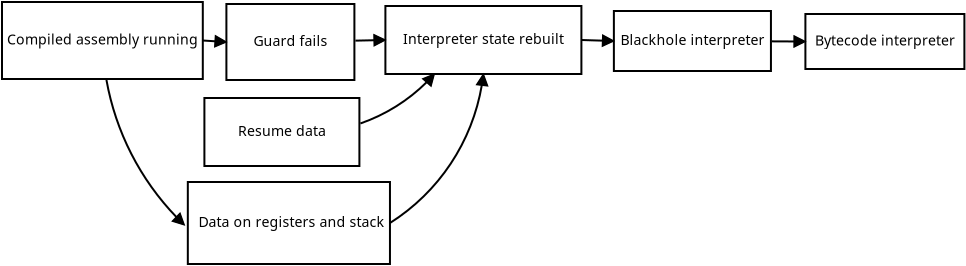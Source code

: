<?xml version="1.0" encoding="UTF-8"?>
<dia:diagram xmlns:dia="http://www.lysator.liu.se/~alla/dia/">
  <dia:layer name="Background" visible="true" active="true">
    <dia:group>
      <dia:object type="Standard - Box" version="0" id="O0">
        <dia:attribute name="obj_pos">
          <dia:point val="10.521,22.5"/>
        </dia:attribute>
        <dia:attribute name="obj_bb">
          <dia:rectangle val="10.521,22.5;20.629,26.6"/>
        </dia:attribute>
        <dia:attribute name="elem_corner">
          <dia:point val="10.521,22.5"/>
        </dia:attribute>
        <dia:attribute name="elem_width">
          <dia:real val="10.107"/>
        </dia:attribute>
        <dia:attribute name="elem_height">
          <dia:real val="4.1"/>
        </dia:attribute>
        <dia:attribute name="border_width">
          <dia:real val="0"/>
        </dia:attribute>
        <dia:attribute name="border_color">
          <dia:color val="#ffffff"/>
        </dia:attribute>
        <dia:attribute name="show_background">
          <dia:boolean val="true"/>
        </dia:attribute>
      </dia:object>
      <dia:object type="Standard - Box" version="0" id="O1">
        <dia:attribute name="obj_pos">
          <dia:point val="10.521,22.5"/>
        </dia:attribute>
        <dia:attribute name="obj_bb">
          <dia:rectangle val="10.471,22.45;20.679,26.65"/>
        </dia:attribute>
        <dia:attribute name="elem_corner">
          <dia:point val="10.521,22.5"/>
        </dia:attribute>
        <dia:attribute name="elem_width">
          <dia:real val="10.107"/>
        </dia:attribute>
        <dia:attribute name="elem_height">
          <dia:real val="4.1"/>
        </dia:attribute>
        <dia:attribute name="show_background">
          <dia:boolean val="false"/>
        </dia:attribute>
      </dia:object>
      <dia:object type="Standard - Text" version="1" id="O2">
        <dia:attribute name="obj_pos">
          <dia:point val="15.575,24.745"/>
        </dia:attribute>
        <dia:attribute name="obj_bb">
          <dia:rectangle val="10.697,24.09;20.453,24.91"/>
        </dia:attribute>
        <dia:attribute name="text">
          <dia:composite type="text">
            <dia:attribute name="string">
              <dia:string>#Data on registers and stack#</dia:string>
            </dia:attribute>
            <dia:attribute name="font">
              <dia:font family="sans" style="0" name="Helvetica"/>
            </dia:attribute>
            <dia:attribute name="height">
              <dia:real val="0.882"/>
            </dia:attribute>
            <dia:attribute name="pos">
              <dia:point val="15.575,24.745"/>
            </dia:attribute>
            <dia:attribute name="color">
              <dia:color val="#000000"/>
            </dia:attribute>
            <dia:attribute name="alignment">
              <dia:enum val="1"/>
            </dia:attribute>
          </dia:composite>
        </dia:attribute>
        <dia:attribute name="valign">
          <dia:enum val="3"/>
        </dia:attribute>
      </dia:object>
    </dia:group>
    <dia:group>
      <dia:object type="Standard - Box" version="0" id="O3">
        <dia:attribute name="obj_pos">
          <dia:point val="11.35,18.3"/>
        </dia:attribute>
        <dia:attribute name="obj_bb">
          <dia:rectangle val="11.35,18.3;19.1,21.7"/>
        </dia:attribute>
        <dia:attribute name="elem_corner">
          <dia:point val="11.35,18.3"/>
        </dia:attribute>
        <dia:attribute name="elem_width">
          <dia:real val="7.75"/>
        </dia:attribute>
        <dia:attribute name="elem_height">
          <dia:real val="3.4"/>
        </dia:attribute>
        <dia:attribute name="border_width">
          <dia:real val="0"/>
        </dia:attribute>
        <dia:attribute name="border_color">
          <dia:color val="#ffffff"/>
        </dia:attribute>
        <dia:attribute name="show_background">
          <dia:boolean val="true"/>
        </dia:attribute>
      </dia:object>
      <dia:object type="Standard - Box" version="0" id="O4">
        <dia:attribute name="obj_pos">
          <dia:point val="11.35,18.3"/>
        </dia:attribute>
        <dia:attribute name="obj_bb">
          <dia:rectangle val="11.3,18.25;19.15,21.75"/>
        </dia:attribute>
        <dia:attribute name="elem_corner">
          <dia:point val="11.35,18.3"/>
        </dia:attribute>
        <dia:attribute name="elem_width">
          <dia:real val="7.75"/>
        </dia:attribute>
        <dia:attribute name="elem_height">
          <dia:real val="3.4"/>
        </dia:attribute>
        <dia:attribute name="show_background">
          <dia:boolean val="false"/>
        </dia:attribute>
      </dia:object>
      <dia:object type="Standard - Text" version="1" id="O5">
        <dia:attribute name="obj_pos">
          <dia:point val="15.225,20.195"/>
        </dia:attribute>
        <dia:attribute name="obj_bb">
          <dia:rectangle val="12.902,19.54;17.547,20.36"/>
        </dia:attribute>
        <dia:attribute name="text">
          <dia:composite type="text">
            <dia:attribute name="string">
              <dia:string>#Resume data#</dia:string>
            </dia:attribute>
            <dia:attribute name="font">
              <dia:font family="sans" style="0" name="Helvetica"/>
            </dia:attribute>
            <dia:attribute name="height">
              <dia:real val="0.882"/>
            </dia:attribute>
            <dia:attribute name="pos">
              <dia:point val="15.225,20.195"/>
            </dia:attribute>
            <dia:attribute name="color">
              <dia:color val="#000000"/>
            </dia:attribute>
            <dia:attribute name="alignment">
              <dia:enum val="1"/>
            </dia:attribute>
          </dia:composite>
        </dia:attribute>
        <dia:attribute name="valign">
          <dia:enum val="3"/>
        </dia:attribute>
      </dia:object>
    </dia:group>
    <dia:group>
      <dia:object type="Standard - Box" version="0" id="O6">
        <dia:attribute name="obj_pos">
          <dia:point val="20.4,13.7"/>
        </dia:attribute>
        <dia:attribute name="obj_bb">
          <dia:rectangle val="20.35,13.65;30.25,17.15"/>
        </dia:attribute>
        <dia:attribute name="elem_corner">
          <dia:point val="20.4,13.7"/>
        </dia:attribute>
        <dia:attribute name="elem_width">
          <dia:real val="9.8"/>
        </dia:attribute>
        <dia:attribute name="elem_height">
          <dia:real val="3.4"/>
        </dia:attribute>
        <dia:attribute name="border_width">
          <dia:real val="0.1"/>
        </dia:attribute>
        <dia:attribute name="border_color">
          <dia:color val="#ffffff"/>
        </dia:attribute>
        <dia:attribute name="show_background">
          <dia:boolean val="true"/>
        </dia:attribute>
      </dia:object>
      <dia:object type="Standard - Box" version="0" id="O7">
        <dia:attribute name="obj_pos">
          <dia:point val="20.4,13.7"/>
        </dia:attribute>
        <dia:attribute name="obj_bb">
          <dia:rectangle val="20.35,13.65;30.25,17.15"/>
        </dia:attribute>
        <dia:attribute name="elem_corner">
          <dia:point val="20.4,13.7"/>
        </dia:attribute>
        <dia:attribute name="elem_width">
          <dia:real val="9.8"/>
        </dia:attribute>
        <dia:attribute name="elem_height">
          <dia:real val="3.4"/>
        </dia:attribute>
        <dia:attribute name="border_width">
          <dia:real val="0.1"/>
        </dia:attribute>
        <dia:attribute name="show_background">
          <dia:boolean val="false"/>
        </dia:attribute>
      </dia:object>
      <dia:object type="Standard - Text" version="1" id="O8">
        <dia:attribute name="obj_pos">
          <dia:point val="25.3,15.595"/>
        </dia:attribute>
        <dia:attribute name="obj_bb">
          <dia:rectangle val="21.135,14.94;29.465,15.76"/>
        </dia:attribute>
        <dia:attribute name="text">
          <dia:composite type="text">
            <dia:attribute name="string">
              <dia:string>#Interpreter state rebuilt#</dia:string>
            </dia:attribute>
            <dia:attribute name="font">
              <dia:font family="sans" style="0" name="Helvetica"/>
            </dia:attribute>
            <dia:attribute name="height">
              <dia:real val="0.882"/>
            </dia:attribute>
            <dia:attribute name="pos">
              <dia:point val="25.3,15.595"/>
            </dia:attribute>
            <dia:attribute name="color">
              <dia:color val="#000000"/>
            </dia:attribute>
            <dia:attribute name="alignment">
              <dia:enum val="1"/>
            </dia:attribute>
          </dia:composite>
        </dia:attribute>
        <dia:attribute name="valign">
          <dia:enum val="3"/>
        </dia:attribute>
      </dia:object>
    </dia:group>
    <dia:group>
      <dia:object type="Standard - BezierLine" version="0" id="O9">
        <dia:attribute name="obj_pos">
          <dia:point val="20.629,24.55"/>
        </dia:attribute>
        <dia:attribute name="obj_bb">
          <dia:rectangle val="20.56,17.586;25.281,24.619"/>
        </dia:attribute>
        <dia:attribute name="bez_points">
          <dia:point val="20.629,24.55"/>
          <dia:point val="23.073,23.006"/>
          <dia:point val="24.744,20.495"/>
          <dia:point val="25.223,17.644"/>
        </dia:attribute>
        <dia:attribute name="corner_types">
          <dia:enum val="0"/>
          <dia:enum val="0"/>
        </dia:attribute>
      </dia:object>
      <dia:object type="Standard - Polygon" version="0" id="O10">
        <dia:attribute name="obj_pos">
          <dia:point val="25.486,17.675"/>
        </dia:attribute>
        <dia:attribute name="obj_bb">
          <dia:rectangle val="24.99,17.15;25.486,17.675"/>
        </dia:attribute>
        <dia:attribute name="poly_points">
          <dia:point val="25.486,17.675"/>
          <dia:point val="25.294,17.15"/>
          <dia:point val="24.99,17.618"/>
        </dia:attribute>
        <dia:attribute name="line_width">
          <dia:real val="0"/>
        </dia:attribute>
        <dia:attribute name="inner_color">
          <dia:color val="#000000"/>
        </dia:attribute>
        <dia:attribute name="show_background">
          <dia:boolean val="true"/>
        </dia:attribute>
      </dia:object>
      <dia:object type="Standard - Polygon" version="0" id="O11">
        <dia:attribute name="obj_pos">
          <dia:point val="25.486,17.675"/>
        </dia:attribute>
        <dia:attribute name="obj_bb">
          <dia:rectangle val="24.904,17.039;25.561,17.733"/>
        </dia:attribute>
        <dia:attribute name="poly_points">
          <dia:point val="25.486,17.675"/>
          <dia:point val="25.294,17.15"/>
          <dia:point val="24.99,17.618"/>
        </dia:attribute>
        <dia:attribute name="show_background">
          <dia:boolean val="false"/>
        </dia:attribute>
      </dia:object>
    </dia:group>
    <dia:group>
      <dia:object type="Standard - BezierLine" version="0" id="O12">
        <dia:attribute name="obj_pos">
          <dia:point val="19.15,19.573"/>
        </dia:attribute>
        <dia:attribute name="obj_bb">
          <dia:rectangle val="19.087,17.428;22.543,19.637"/>
        </dia:attribute>
        <dia:attribute name="bez_points">
          <dia:point val="19.15,19.573"/>
          <dia:point val="20.399,19.139"/>
          <dia:point val="21.535,18.431"/>
          <dia:point val="22.473,17.499"/>
        </dia:attribute>
        <dia:attribute name="corner_types">
          <dia:enum val="0"/>
          <dia:enum val="0"/>
        </dia:attribute>
      </dia:object>
      <dia:object type="Standard - Polygon" version="0" id="O13">
        <dia:attribute name="obj_pos">
          <dia:point val="22.672,17.677"/>
        </dia:attribute>
        <dia:attribute name="obj_bb">
          <dia:rectangle val="22.298,17.137;22.817,17.677"/>
        </dia:attribute>
        <dia:attribute name="poly_points">
          <dia:point val="22.672,17.677"/>
          <dia:point val="22.817,17.137"/>
          <dia:point val="22.298,17.345"/>
        </dia:attribute>
        <dia:attribute name="line_width">
          <dia:real val="0"/>
        </dia:attribute>
        <dia:attribute name="inner_color">
          <dia:color val="#000000"/>
        </dia:attribute>
        <dia:attribute name="show_background">
          <dia:boolean val="true"/>
        </dia:attribute>
      </dia:object>
      <dia:object type="Standard - Polygon" version="0" id="O14">
        <dia:attribute name="obj_pos">
          <dia:point val="22.672,17.677"/>
        </dia:attribute>
        <dia:attribute name="obj_bb">
          <dia:rectangle val="22.204,17.054;22.891,17.768"/>
        </dia:attribute>
        <dia:attribute name="poly_points">
          <dia:point val="22.672,17.677"/>
          <dia:point val="22.817,17.137"/>
          <dia:point val="22.298,17.345"/>
        </dia:attribute>
        <dia:attribute name="show_background">
          <dia:boolean val="false"/>
        </dia:attribute>
      </dia:object>
    </dia:group>
    <dia:group>
      <dia:object type="Standard - Box" version="0" id="O15">
        <dia:attribute name="obj_pos">
          <dia:point val="12.45,13.6"/>
        </dia:attribute>
        <dia:attribute name="obj_bb">
          <dia:rectangle val="12.45,13.6;18.85,17.4"/>
        </dia:attribute>
        <dia:attribute name="elem_corner">
          <dia:point val="12.45,13.6"/>
        </dia:attribute>
        <dia:attribute name="elem_width">
          <dia:real val="6.4"/>
        </dia:attribute>
        <dia:attribute name="elem_height">
          <dia:real val="3.8"/>
        </dia:attribute>
        <dia:attribute name="border_width">
          <dia:real val="0"/>
        </dia:attribute>
        <dia:attribute name="border_color">
          <dia:color val="#ffffff"/>
        </dia:attribute>
        <dia:attribute name="show_background">
          <dia:boolean val="true"/>
        </dia:attribute>
      </dia:object>
      <dia:object type="Standard - Box" version="0" id="O16">
        <dia:attribute name="obj_pos">
          <dia:point val="12.45,13.6"/>
        </dia:attribute>
        <dia:attribute name="obj_bb">
          <dia:rectangle val="12.4,13.55;18.9,17.45"/>
        </dia:attribute>
        <dia:attribute name="elem_corner">
          <dia:point val="12.45,13.6"/>
        </dia:attribute>
        <dia:attribute name="elem_width">
          <dia:real val="6.4"/>
        </dia:attribute>
        <dia:attribute name="elem_height">
          <dia:real val="3.8"/>
        </dia:attribute>
        <dia:attribute name="show_background">
          <dia:boolean val="false"/>
        </dia:attribute>
      </dia:object>
      <dia:object type="Standard - Text" version="1" id="O17">
        <dia:attribute name="obj_pos">
          <dia:point val="15.65,15.695"/>
        </dia:attribute>
        <dia:attribute name="obj_bb">
          <dia:rectangle val="13.742,15.04;17.558,15.86"/>
        </dia:attribute>
        <dia:attribute name="text">
          <dia:composite type="text">
            <dia:attribute name="string">
              <dia:string>#Guard fails#</dia:string>
            </dia:attribute>
            <dia:attribute name="font">
              <dia:font family="sans" style="0" name="Helvetica"/>
            </dia:attribute>
            <dia:attribute name="height">
              <dia:real val="0.882"/>
            </dia:attribute>
            <dia:attribute name="pos">
              <dia:point val="15.65,15.695"/>
            </dia:attribute>
            <dia:attribute name="color">
              <dia:color val="#000000"/>
            </dia:attribute>
            <dia:attribute name="alignment">
              <dia:enum val="1"/>
            </dia:attribute>
          </dia:composite>
        </dia:attribute>
        <dia:attribute name="valign">
          <dia:enum val="3"/>
        </dia:attribute>
      </dia:object>
    </dia:group>
    <dia:group>
      <dia:object type="Standard - Line" version="0" id="O18">
        <dia:attribute name="obj_pos">
          <dia:point val="18.9,15.432"/>
        </dia:attribute>
        <dia:attribute name="obj_bb">
          <dia:rectangle val="18.849,15.361;19.901,15.483"/>
        </dia:attribute>
        <dia:attribute name="conn_endpoints">
          <dia:point val="18.9,15.432"/>
          <dia:point val="19.85,15.412"/>
        </dia:attribute>
        <dia:attribute name="numcp">
          <dia:int val="1"/>
        </dia:attribute>
      </dia:object>
      <dia:object type="Standard - Polygon" version="0" id="O19">
        <dia:attribute name="obj_pos">
          <dia:point val="19.855,15.662"/>
        </dia:attribute>
        <dia:attribute name="obj_bb">
          <dia:rectangle val="19.845,15.162;20.35,15.662"/>
        </dia:attribute>
        <dia:attribute name="poly_points">
          <dia:point val="19.855,15.662"/>
          <dia:point val="20.35,15.401"/>
          <dia:point val="19.845,15.162"/>
        </dia:attribute>
        <dia:attribute name="line_width">
          <dia:real val="0"/>
        </dia:attribute>
        <dia:attribute name="inner_color">
          <dia:color val="#000000"/>
        </dia:attribute>
        <dia:attribute name="show_background">
          <dia:boolean val="true"/>
        </dia:attribute>
      </dia:object>
      <dia:object type="Standard - Polygon" version="0" id="O20">
        <dia:attribute name="obj_pos">
          <dia:point val="19.855,15.662"/>
        </dia:attribute>
        <dia:attribute name="obj_bb">
          <dia:rectangle val="19.793,15.082;20.462,15.743"/>
        </dia:attribute>
        <dia:attribute name="poly_points">
          <dia:point val="19.855,15.662"/>
          <dia:point val="20.35,15.401"/>
          <dia:point val="19.845,15.162"/>
        </dia:attribute>
        <dia:attribute name="show_background">
          <dia:boolean val="false"/>
        </dia:attribute>
      </dia:object>
    </dia:group>
    <dia:group>
      <dia:object type="Standard - Box" version="0" id="O21">
        <dia:attribute name="obj_pos">
          <dia:point val="1.23,13.5"/>
        </dia:attribute>
        <dia:attribute name="obj_bb">
          <dia:rectangle val="1.23,13.5;11.27,17.35"/>
        </dia:attribute>
        <dia:attribute name="elem_corner">
          <dia:point val="1.23,13.5"/>
        </dia:attribute>
        <dia:attribute name="elem_width">
          <dia:real val="10.04"/>
        </dia:attribute>
        <dia:attribute name="elem_height">
          <dia:real val="3.85"/>
        </dia:attribute>
        <dia:attribute name="border_width">
          <dia:real val="0"/>
        </dia:attribute>
        <dia:attribute name="border_color">
          <dia:color val="#ffffff"/>
        </dia:attribute>
        <dia:attribute name="show_background">
          <dia:boolean val="true"/>
        </dia:attribute>
      </dia:object>
      <dia:object type="Standard - Box" version="0" id="O22">
        <dia:attribute name="obj_pos">
          <dia:point val="1.23,13.5"/>
        </dia:attribute>
        <dia:attribute name="obj_bb">
          <dia:rectangle val="1.18,13.45;11.32,17.4"/>
        </dia:attribute>
        <dia:attribute name="elem_corner">
          <dia:point val="1.23,13.5"/>
        </dia:attribute>
        <dia:attribute name="elem_width">
          <dia:real val="10.04"/>
        </dia:attribute>
        <dia:attribute name="elem_height">
          <dia:real val="3.85"/>
        </dia:attribute>
        <dia:attribute name="show_background">
          <dia:boolean val="false"/>
        </dia:attribute>
      </dia:object>
      <dia:object type="Standard - Text" version="1" id="O23">
        <dia:attribute name="obj_pos">
          <dia:point val="6.25,15.62"/>
        </dia:attribute>
        <dia:attribute name="obj_bb">
          <dia:rectangle val="1.323,14.965;11.178,15.785"/>
        </dia:attribute>
        <dia:attribute name="text">
          <dia:composite type="text">
            <dia:attribute name="string">
              <dia:string>#Compiled assembly running#</dia:string>
            </dia:attribute>
            <dia:attribute name="font">
              <dia:font family="sans" style="0" name="Helvetica"/>
            </dia:attribute>
            <dia:attribute name="height">
              <dia:real val="0.882"/>
            </dia:attribute>
            <dia:attribute name="pos">
              <dia:point val="6.25,15.62"/>
            </dia:attribute>
            <dia:attribute name="color">
              <dia:color val="#000000"/>
            </dia:attribute>
            <dia:attribute name="alignment">
              <dia:enum val="1"/>
            </dia:attribute>
          </dia:composite>
        </dia:attribute>
        <dia:attribute name="valign">
          <dia:enum val="3"/>
        </dia:attribute>
      </dia:object>
    </dia:group>
    <dia:group>
      <dia:object type="Standard - Line" version="0" id="O24">
        <dia:attribute name="obj_pos">
          <dia:point val="11.27,15.425"/>
        </dia:attribute>
        <dia:attribute name="obj_bb">
          <dia:rectangle val="11.217,15.372;11.954,15.518"/>
        </dia:attribute>
        <dia:attribute name="conn_endpoints">
          <dia:point val="11.27,15.425"/>
          <dia:point val="11.901,15.465"/>
        </dia:attribute>
        <dia:attribute name="numcp">
          <dia:int val="1"/>
        </dia:attribute>
      </dia:object>
      <dia:object type="Standard - Polygon" version="0" id="O25">
        <dia:attribute name="obj_pos">
          <dia:point val="11.885,15.715"/>
        </dia:attribute>
        <dia:attribute name="obj_bb">
          <dia:rectangle val="11.885,15.216;12.4,15.715"/>
        </dia:attribute>
        <dia:attribute name="poly_points">
          <dia:point val="11.885,15.715"/>
          <dia:point val="12.4,15.497"/>
          <dia:point val="11.917,15.216"/>
        </dia:attribute>
        <dia:attribute name="line_width">
          <dia:real val="0"/>
        </dia:attribute>
        <dia:attribute name="inner_color">
          <dia:color val="#000000"/>
        </dia:attribute>
        <dia:attribute name="show_background">
          <dia:boolean val="true"/>
        </dia:attribute>
      </dia:object>
      <dia:object type="Standard - Polygon" version="0" id="O26">
        <dia:attribute name="obj_pos">
          <dia:point val="11.885,15.715"/>
        </dia:attribute>
        <dia:attribute name="obj_bb">
          <dia:rectangle val="11.83,15.132;12.512,15.792"/>
        </dia:attribute>
        <dia:attribute name="poly_points">
          <dia:point val="11.885,15.715"/>
          <dia:point val="12.4,15.497"/>
          <dia:point val="11.917,15.216"/>
        </dia:attribute>
        <dia:attribute name="show_background">
          <dia:boolean val="false"/>
        </dia:attribute>
      </dia:object>
    </dia:group>
    <dia:group>
      <dia:object type="Standard - Box" version="0" id="O27">
        <dia:attribute name="obj_pos">
          <dia:point val="31.824,13.95"/>
        </dia:attribute>
        <dia:attribute name="obj_bb">
          <dia:rectangle val="31.824,13.95;39.676,16.95"/>
        </dia:attribute>
        <dia:attribute name="elem_corner">
          <dia:point val="31.824,13.95"/>
        </dia:attribute>
        <dia:attribute name="elem_width">
          <dia:real val="7.853"/>
        </dia:attribute>
        <dia:attribute name="elem_height">
          <dia:real val="3"/>
        </dia:attribute>
        <dia:attribute name="border_width">
          <dia:real val="0"/>
        </dia:attribute>
        <dia:attribute name="border_color">
          <dia:color val="#ffffff"/>
        </dia:attribute>
        <dia:attribute name="show_background">
          <dia:boolean val="true"/>
        </dia:attribute>
      </dia:object>
      <dia:object type="Standard - Box" version="0" id="O28">
        <dia:attribute name="obj_pos">
          <dia:point val="31.824,13.95"/>
        </dia:attribute>
        <dia:attribute name="obj_bb">
          <dia:rectangle val="31.774,13.9;39.726,17"/>
        </dia:attribute>
        <dia:attribute name="elem_corner">
          <dia:point val="31.824,13.95"/>
        </dia:attribute>
        <dia:attribute name="elem_width">
          <dia:real val="7.853"/>
        </dia:attribute>
        <dia:attribute name="elem_height">
          <dia:real val="3"/>
        </dia:attribute>
        <dia:attribute name="show_background">
          <dia:boolean val="false"/>
        </dia:attribute>
      </dia:object>
      <dia:object type="Standard - Text" version="1" id="O29">
        <dia:attribute name="obj_pos">
          <dia:point val="35.75,15.645"/>
        </dia:attribute>
        <dia:attribute name="obj_bb">
          <dia:rectangle val="32.028,14.99;39.472,15.81"/>
        </dia:attribute>
        <dia:attribute name="text">
          <dia:composite type="text">
            <dia:attribute name="string">
              <dia:string>#Blackhole interpreter#</dia:string>
            </dia:attribute>
            <dia:attribute name="font">
              <dia:font family="sans" style="0" name="Helvetica"/>
            </dia:attribute>
            <dia:attribute name="height">
              <dia:real val="0.882"/>
            </dia:attribute>
            <dia:attribute name="pos">
              <dia:point val="35.75,15.645"/>
            </dia:attribute>
            <dia:attribute name="color">
              <dia:color val="#000000"/>
            </dia:attribute>
            <dia:attribute name="alignment">
              <dia:enum val="1"/>
            </dia:attribute>
          </dia:composite>
        </dia:attribute>
        <dia:attribute name="valign">
          <dia:enum val="3"/>
        </dia:attribute>
      </dia:object>
    </dia:group>
    <dia:group>
      <dia:object type="Standard - Box" version="0" id="O30">
        <dia:attribute name="obj_pos">
          <dia:point val="41.4,14.1"/>
        </dia:attribute>
        <dia:attribute name="obj_bb">
          <dia:rectangle val="41.4,14.1;49.35,16.85"/>
        </dia:attribute>
        <dia:attribute name="elem_corner">
          <dia:point val="41.4,14.1"/>
        </dia:attribute>
        <dia:attribute name="elem_width">
          <dia:real val="7.95"/>
        </dia:attribute>
        <dia:attribute name="elem_height">
          <dia:real val="2.75"/>
        </dia:attribute>
        <dia:attribute name="border_width">
          <dia:real val="0"/>
        </dia:attribute>
        <dia:attribute name="border_color">
          <dia:color val="#ffffff"/>
        </dia:attribute>
        <dia:attribute name="show_background">
          <dia:boolean val="true"/>
        </dia:attribute>
      </dia:object>
      <dia:object type="Standard - Box" version="0" id="O31">
        <dia:attribute name="obj_pos">
          <dia:point val="41.4,14.1"/>
        </dia:attribute>
        <dia:attribute name="obj_bb">
          <dia:rectangle val="41.35,14.05;49.4,16.9"/>
        </dia:attribute>
        <dia:attribute name="elem_corner">
          <dia:point val="41.4,14.1"/>
        </dia:attribute>
        <dia:attribute name="elem_width">
          <dia:real val="7.95"/>
        </dia:attribute>
        <dia:attribute name="elem_height">
          <dia:real val="2.75"/>
        </dia:attribute>
        <dia:attribute name="show_background">
          <dia:boolean val="false"/>
        </dia:attribute>
      </dia:object>
      <dia:object type="Standard - Text" version="1" id="O32">
        <dia:attribute name="obj_pos">
          <dia:point val="45.375,15.67"/>
        </dia:attribute>
        <dia:attribute name="obj_bb">
          <dia:rectangle val="41.703,15.015;49.047,15.835"/>
        </dia:attribute>
        <dia:attribute name="text">
          <dia:composite type="text">
            <dia:attribute name="string">
              <dia:string>#Bytecode interpreter#</dia:string>
            </dia:attribute>
            <dia:attribute name="font">
              <dia:font family="sans" style="0" name="Helvetica"/>
            </dia:attribute>
            <dia:attribute name="height">
              <dia:real val="0.882"/>
            </dia:attribute>
            <dia:attribute name="pos">
              <dia:point val="45.375,15.67"/>
            </dia:attribute>
            <dia:attribute name="color">
              <dia:color val="#000000"/>
            </dia:attribute>
            <dia:attribute name="alignment">
              <dia:enum val="1"/>
            </dia:attribute>
          </dia:composite>
        </dia:attribute>
        <dia:attribute name="valign">
          <dia:enum val="3"/>
        </dia:attribute>
      </dia:object>
    </dia:group>
    <dia:group>
      <dia:object type="Standard - Line" version="0" id="O33">
        <dia:attribute name="obj_pos">
          <dia:point val="30.2,15.4"/>
        </dia:attribute>
        <dia:attribute name="obj_bb">
          <dia:rectangle val="30.148,15.348;31.326,15.485"/>
        </dia:attribute>
        <dia:attribute name="conn_endpoints">
          <dia:point val="30.2,15.4"/>
          <dia:point val="31.274,15.433"/>
        </dia:attribute>
        <dia:attribute name="numcp">
          <dia:int val="1"/>
        </dia:attribute>
      </dia:object>
      <dia:object type="Standard - Polygon" version="0" id="O34">
        <dia:attribute name="obj_pos">
          <dia:point val="31.266,15.683"/>
        </dia:attribute>
        <dia:attribute name="obj_bb">
          <dia:rectangle val="31.266,15.183;31.774,15.683"/>
        </dia:attribute>
        <dia:attribute name="poly_points">
          <dia:point val="31.266,15.683"/>
          <dia:point val="31.774,15.448"/>
          <dia:point val="31.282,15.183"/>
        </dia:attribute>
        <dia:attribute name="line_width">
          <dia:real val="0"/>
        </dia:attribute>
        <dia:attribute name="inner_color">
          <dia:color val="#000000"/>
        </dia:attribute>
        <dia:attribute name="show_background">
          <dia:boolean val="true"/>
        </dia:attribute>
      </dia:object>
      <dia:object type="Standard - Polygon" version="0" id="O35">
        <dia:attribute name="obj_pos">
          <dia:point val="31.266,15.683"/>
        </dia:attribute>
        <dia:attribute name="obj_bb">
          <dia:rectangle val="31.214,15.101;31.886,15.762"/>
        </dia:attribute>
        <dia:attribute name="poly_points">
          <dia:point val="31.266,15.683"/>
          <dia:point val="31.774,15.448"/>
          <dia:point val="31.282,15.183"/>
        </dia:attribute>
        <dia:attribute name="show_background">
          <dia:boolean val="false"/>
        </dia:attribute>
      </dia:object>
    </dia:group>
    <dia:group>
      <dia:object type="Standard - Line" version="0" id="O36">
        <dia:attribute name="obj_pos">
          <dia:point val="39.726,15.468"/>
        </dia:attribute>
        <dia:attribute name="obj_bb">
          <dia:rectangle val="39.676,15.417;40.9,15.523"/>
        </dia:attribute>
        <dia:attribute name="conn_endpoints">
          <dia:point val="39.726,15.468"/>
          <dia:point val="40.85,15.473"/>
        </dia:attribute>
        <dia:attribute name="numcp">
          <dia:int val="1"/>
        </dia:attribute>
      </dia:object>
      <dia:object type="Standard - Polygon" version="0" id="O37">
        <dia:attribute name="obj_pos">
          <dia:point val="40.849,15.723"/>
        </dia:attribute>
        <dia:attribute name="obj_bb">
          <dia:rectangle val="40.849,15.223;41.35,15.723"/>
        </dia:attribute>
        <dia:attribute name="poly_points">
          <dia:point val="40.849,15.723"/>
          <dia:point val="41.35,15.475"/>
          <dia:point val="40.851,15.223"/>
        </dia:attribute>
        <dia:attribute name="line_width">
          <dia:real val="0"/>
        </dia:attribute>
        <dia:attribute name="inner_color">
          <dia:color val="#000000"/>
        </dia:attribute>
        <dia:attribute name="show_background">
          <dia:boolean val="true"/>
        </dia:attribute>
      </dia:object>
      <dia:object type="Standard - Polygon" version="0" id="O38">
        <dia:attribute name="obj_pos">
          <dia:point val="40.849,15.723"/>
        </dia:attribute>
        <dia:attribute name="obj_bb">
          <dia:rectangle val="40.798,15.141;41.462,15.803"/>
        </dia:attribute>
        <dia:attribute name="poly_points">
          <dia:point val="40.849,15.723"/>
          <dia:point val="41.35,15.475"/>
          <dia:point val="40.851,15.223"/>
        </dia:attribute>
        <dia:attribute name="show_background">
          <dia:boolean val="false"/>
        </dia:attribute>
      </dia:object>
    </dia:group>
    <dia:group>
      <dia:object type="Standard - BezierLine" version="0" id="O39">
        <dia:attribute name="obj_pos">
          <dia:point val="6.452,17.398"/>
        </dia:attribute>
        <dia:attribute name="obj_bb">
          <dia:rectangle val="6.394,17.34;10.031,24.333"/>
        </dia:attribute>
        <dia:attribute name="bez_points">
          <dia:point val="6.452,17.398"/>
          <dia:point val="6.914,19.983"/>
          <dia:point val="8.136,22.373"/>
          <dia:point val="9.96,24.263"/>
        </dia:attribute>
        <dia:attribute name="corner_types">
          <dia:enum val="0"/>
          <dia:enum val="0"/>
        </dia:attribute>
      </dia:object>
      <dia:object type="Standard - Polygon" version="0" id="O40">
        <dia:attribute name="obj_pos">
          <dia:point val="9.779,24.451"/>
        </dia:attribute>
        <dia:attribute name="obj_bb">
          <dia:rectangle val="9.779,24.09;10.314,24.616"/>
        </dia:attribute>
        <dia:attribute name="poly_points">
          <dia:point val="9.779,24.451"/>
          <dia:point val="10.314,24.616"/>
          <dia:point val="10.124,24.09"/>
        </dia:attribute>
        <dia:attribute name="line_width">
          <dia:real val="0"/>
        </dia:attribute>
        <dia:attribute name="inner_color">
          <dia:color val="#000000"/>
        </dia:attribute>
        <dia:attribute name="show_background">
          <dia:boolean val="true"/>
        </dia:attribute>
      </dia:object>
      <dia:object type="Standard - Polygon" version="0" id="O41">
        <dia:attribute name="obj_pos">
          <dia:point val="9.779,24.451"/>
        </dia:attribute>
        <dia:attribute name="obj_bb">
          <dia:rectangle val="9.687,23.997;10.395,24.693"/>
        </dia:attribute>
        <dia:attribute name="poly_points">
          <dia:point val="9.779,24.451"/>
          <dia:point val="10.314,24.616"/>
          <dia:point val="10.124,24.09"/>
        </dia:attribute>
        <dia:attribute name="show_background">
          <dia:boolean val="false"/>
        </dia:attribute>
      </dia:object>
    </dia:group>
  </dia:layer>
</dia:diagram>
